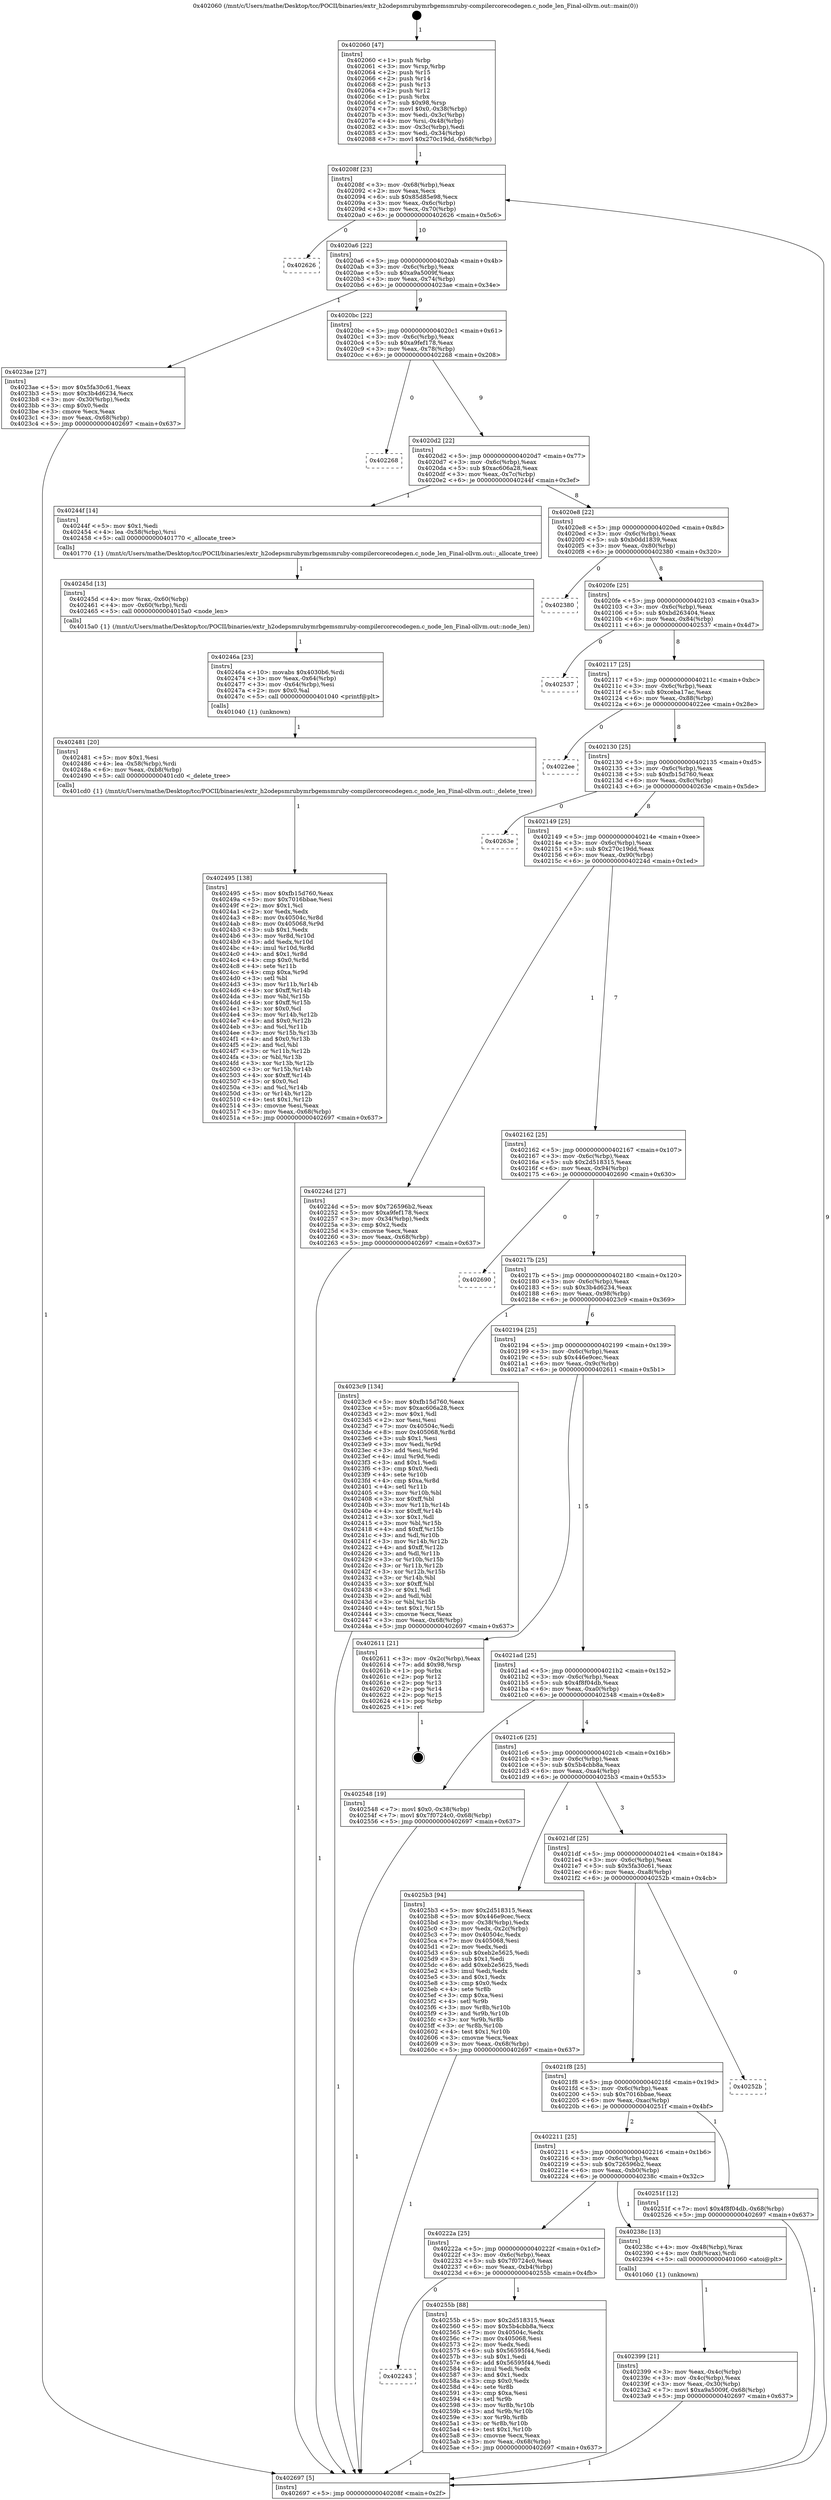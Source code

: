 digraph "0x402060" {
  label = "0x402060 (/mnt/c/Users/mathe/Desktop/tcc/POCII/binaries/extr_h2odepsmrubymrbgemsmruby-compilercorecodegen.c_node_len_Final-ollvm.out::main(0))"
  labelloc = "t"
  node[shape=record]

  Entry [label="",width=0.3,height=0.3,shape=circle,fillcolor=black,style=filled]
  "0x40208f" [label="{
     0x40208f [23]\l
     | [instrs]\l
     &nbsp;&nbsp;0x40208f \<+3\>: mov -0x68(%rbp),%eax\l
     &nbsp;&nbsp;0x402092 \<+2\>: mov %eax,%ecx\l
     &nbsp;&nbsp;0x402094 \<+6\>: sub $0x85d85e98,%ecx\l
     &nbsp;&nbsp;0x40209a \<+3\>: mov %eax,-0x6c(%rbp)\l
     &nbsp;&nbsp;0x40209d \<+3\>: mov %ecx,-0x70(%rbp)\l
     &nbsp;&nbsp;0x4020a0 \<+6\>: je 0000000000402626 \<main+0x5c6\>\l
  }"]
  "0x402626" [label="{
     0x402626\l
  }", style=dashed]
  "0x4020a6" [label="{
     0x4020a6 [22]\l
     | [instrs]\l
     &nbsp;&nbsp;0x4020a6 \<+5\>: jmp 00000000004020ab \<main+0x4b\>\l
     &nbsp;&nbsp;0x4020ab \<+3\>: mov -0x6c(%rbp),%eax\l
     &nbsp;&nbsp;0x4020ae \<+5\>: sub $0xa9a5009f,%eax\l
     &nbsp;&nbsp;0x4020b3 \<+3\>: mov %eax,-0x74(%rbp)\l
     &nbsp;&nbsp;0x4020b6 \<+6\>: je 00000000004023ae \<main+0x34e\>\l
  }"]
  Exit [label="",width=0.3,height=0.3,shape=circle,fillcolor=black,style=filled,peripheries=2]
  "0x4023ae" [label="{
     0x4023ae [27]\l
     | [instrs]\l
     &nbsp;&nbsp;0x4023ae \<+5\>: mov $0x5fa30c61,%eax\l
     &nbsp;&nbsp;0x4023b3 \<+5\>: mov $0x3b4d6234,%ecx\l
     &nbsp;&nbsp;0x4023b8 \<+3\>: mov -0x30(%rbp),%edx\l
     &nbsp;&nbsp;0x4023bb \<+3\>: cmp $0x0,%edx\l
     &nbsp;&nbsp;0x4023be \<+3\>: cmove %ecx,%eax\l
     &nbsp;&nbsp;0x4023c1 \<+3\>: mov %eax,-0x68(%rbp)\l
     &nbsp;&nbsp;0x4023c4 \<+5\>: jmp 0000000000402697 \<main+0x637\>\l
  }"]
  "0x4020bc" [label="{
     0x4020bc [22]\l
     | [instrs]\l
     &nbsp;&nbsp;0x4020bc \<+5\>: jmp 00000000004020c1 \<main+0x61\>\l
     &nbsp;&nbsp;0x4020c1 \<+3\>: mov -0x6c(%rbp),%eax\l
     &nbsp;&nbsp;0x4020c4 \<+5\>: sub $0xa9fef178,%eax\l
     &nbsp;&nbsp;0x4020c9 \<+3\>: mov %eax,-0x78(%rbp)\l
     &nbsp;&nbsp;0x4020cc \<+6\>: je 0000000000402268 \<main+0x208\>\l
  }"]
  "0x402243" [label="{
     0x402243\l
  }", style=dashed]
  "0x402268" [label="{
     0x402268\l
  }", style=dashed]
  "0x4020d2" [label="{
     0x4020d2 [22]\l
     | [instrs]\l
     &nbsp;&nbsp;0x4020d2 \<+5\>: jmp 00000000004020d7 \<main+0x77\>\l
     &nbsp;&nbsp;0x4020d7 \<+3\>: mov -0x6c(%rbp),%eax\l
     &nbsp;&nbsp;0x4020da \<+5\>: sub $0xac606a28,%eax\l
     &nbsp;&nbsp;0x4020df \<+3\>: mov %eax,-0x7c(%rbp)\l
     &nbsp;&nbsp;0x4020e2 \<+6\>: je 000000000040244f \<main+0x3ef\>\l
  }"]
  "0x40255b" [label="{
     0x40255b [88]\l
     | [instrs]\l
     &nbsp;&nbsp;0x40255b \<+5\>: mov $0x2d518315,%eax\l
     &nbsp;&nbsp;0x402560 \<+5\>: mov $0x5b4cbb8a,%ecx\l
     &nbsp;&nbsp;0x402565 \<+7\>: mov 0x40504c,%edx\l
     &nbsp;&nbsp;0x40256c \<+7\>: mov 0x405068,%esi\l
     &nbsp;&nbsp;0x402573 \<+2\>: mov %edx,%edi\l
     &nbsp;&nbsp;0x402575 \<+6\>: sub $0x56595f44,%edi\l
     &nbsp;&nbsp;0x40257b \<+3\>: sub $0x1,%edi\l
     &nbsp;&nbsp;0x40257e \<+6\>: add $0x56595f44,%edi\l
     &nbsp;&nbsp;0x402584 \<+3\>: imul %edi,%edx\l
     &nbsp;&nbsp;0x402587 \<+3\>: and $0x1,%edx\l
     &nbsp;&nbsp;0x40258a \<+3\>: cmp $0x0,%edx\l
     &nbsp;&nbsp;0x40258d \<+4\>: sete %r8b\l
     &nbsp;&nbsp;0x402591 \<+3\>: cmp $0xa,%esi\l
     &nbsp;&nbsp;0x402594 \<+4\>: setl %r9b\l
     &nbsp;&nbsp;0x402598 \<+3\>: mov %r8b,%r10b\l
     &nbsp;&nbsp;0x40259b \<+3\>: and %r9b,%r10b\l
     &nbsp;&nbsp;0x40259e \<+3\>: xor %r9b,%r8b\l
     &nbsp;&nbsp;0x4025a1 \<+3\>: or %r8b,%r10b\l
     &nbsp;&nbsp;0x4025a4 \<+4\>: test $0x1,%r10b\l
     &nbsp;&nbsp;0x4025a8 \<+3\>: cmovne %ecx,%eax\l
     &nbsp;&nbsp;0x4025ab \<+3\>: mov %eax,-0x68(%rbp)\l
     &nbsp;&nbsp;0x4025ae \<+5\>: jmp 0000000000402697 \<main+0x637\>\l
  }"]
  "0x40244f" [label="{
     0x40244f [14]\l
     | [instrs]\l
     &nbsp;&nbsp;0x40244f \<+5\>: mov $0x1,%edi\l
     &nbsp;&nbsp;0x402454 \<+4\>: lea -0x58(%rbp),%rsi\l
     &nbsp;&nbsp;0x402458 \<+5\>: call 0000000000401770 \<_allocate_tree\>\l
     | [calls]\l
     &nbsp;&nbsp;0x401770 \{1\} (/mnt/c/Users/mathe/Desktop/tcc/POCII/binaries/extr_h2odepsmrubymrbgemsmruby-compilercorecodegen.c_node_len_Final-ollvm.out::_allocate_tree)\l
  }"]
  "0x4020e8" [label="{
     0x4020e8 [22]\l
     | [instrs]\l
     &nbsp;&nbsp;0x4020e8 \<+5\>: jmp 00000000004020ed \<main+0x8d\>\l
     &nbsp;&nbsp;0x4020ed \<+3\>: mov -0x6c(%rbp),%eax\l
     &nbsp;&nbsp;0x4020f0 \<+5\>: sub $0xb0dd1839,%eax\l
     &nbsp;&nbsp;0x4020f5 \<+3\>: mov %eax,-0x80(%rbp)\l
     &nbsp;&nbsp;0x4020f8 \<+6\>: je 0000000000402380 \<main+0x320\>\l
  }"]
  "0x402495" [label="{
     0x402495 [138]\l
     | [instrs]\l
     &nbsp;&nbsp;0x402495 \<+5\>: mov $0xfb15d760,%eax\l
     &nbsp;&nbsp;0x40249a \<+5\>: mov $0x7016bbae,%esi\l
     &nbsp;&nbsp;0x40249f \<+2\>: mov $0x1,%cl\l
     &nbsp;&nbsp;0x4024a1 \<+2\>: xor %edx,%edx\l
     &nbsp;&nbsp;0x4024a3 \<+8\>: mov 0x40504c,%r8d\l
     &nbsp;&nbsp;0x4024ab \<+8\>: mov 0x405068,%r9d\l
     &nbsp;&nbsp;0x4024b3 \<+3\>: sub $0x1,%edx\l
     &nbsp;&nbsp;0x4024b6 \<+3\>: mov %r8d,%r10d\l
     &nbsp;&nbsp;0x4024b9 \<+3\>: add %edx,%r10d\l
     &nbsp;&nbsp;0x4024bc \<+4\>: imul %r10d,%r8d\l
     &nbsp;&nbsp;0x4024c0 \<+4\>: and $0x1,%r8d\l
     &nbsp;&nbsp;0x4024c4 \<+4\>: cmp $0x0,%r8d\l
     &nbsp;&nbsp;0x4024c8 \<+4\>: sete %r11b\l
     &nbsp;&nbsp;0x4024cc \<+4\>: cmp $0xa,%r9d\l
     &nbsp;&nbsp;0x4024d0 \<+3\>: setl %bl\l
     &nbsp;&nbsp;0x4024d3 \<+3\>: mov %r11b,%r14b\l
     &nbsp;&nbsp;0x4024d6 \<+4\>: xor $0xff,%r14b\l
     &nbsp;&nbsp;0x4024da \<+3\>: mov %bl,%r15b\l
     &nbsp;&nbsp;0x4024dd \<+4\>: xor $0xff,%r15b\l
     &nbsp;&nbsp;0x4024e1 \<+3\>: xor $0x0,%cl\l
     &nbsp;&nbsp;0x4024e4 \<+3\>: mov %r14b,%r12b\l
     &nbsp;&nbsp;0x4024e7 \<+4\>: and $0x0,%r12b\l
     &nbsp;&nbsp;0x4024eb \<+3\>: and %cl,%r11b\l
     &nbsp;&nbsp;0x4024ee \<+3\>: mov %r15b,%r13b\l
     &nbsp;&nbsp;0x4024f1 \<+4\>: and $0x0,%r13b\l
     &nbsp;&nbsp;0x4024f5 \<+2\>: and %cl,%bl\l
     &nbsp;&nbsp;0x4024f7 \<+3\>: or %r11b,%r12b\l
     &nbsp;&nbsp;0x4024fa \<+3\>: or %bl,%r13b\l
     &nbsp;&nbsp;0x4024fd \<+3\>: xor %r13b,%r12b\l
     &nbsp;&nbsp;0x402500 \<+3\>: or %r15b,%r14b\l
     &nbsp;&nbsp;0x402503 \<+4\>: xor $0xff,%r14b\l
     &nbsp;&nbsp;0x402507 \<+3\>: or $0x0,%cl\l
     &nbsp;&nbsp;0x40250a \<+3\>: and %cl,%r14b\l
     &nbsp;&nbsp;0x40250d \<+3\>: or %r14b,%r12b\l
     &nbsp;&nbsp;0x402510 \<+4\>: test $0x1,%r12b\l
     &nbsp;&nbsp;0x402514 \<+3\>: cmovne %esi,%eax\l
     &nbsp;&nbsp;0x402517 \<+3\>: mov %eax,-0x68(%rbp)\l
     &nbsp;&nbsp;0x40251a \<+5\>: jmp 0000000000402697 \<main+0x637\>\l
  }"]
  "0x402380" [label="{
     0x402380\l
  }", style=dashed]
  "0x4020fe" [label="{
     0x4020fe [25]\l
     | [instrs]\l
     &nbsp;&nbsp;0x4020fe \<+5\>: jmp 0000000000402103 \<main+0xa3\>\l
     &nbsp;&nbsp;0x402103 \<+3\>: mov -0x6c(%rbp),%eax\l
     &nbsp;&nbsp;0x402106 \<+5\>: sub $0xbd263404,%eax\l
     &nbsp;&nbsp;0x40210b \<+6\>: mov %eax,-0x84(%rbp)\l
     &nbsp;&nbsp;0x402111 \<+6\>: je 0000000000402537 \<main+0x4d7\>\l
  }"]
  "0x402481" [label="{
     0x402481 [20]\l
     | [instrs]\l
     &nbsp;&nbsp;0x402481 \<+5\>: mov $0x1,%esi\l
     &nbsp;&nbsp;0x402486 \<+4\>: lea -0x58(%rbp),%rdi\l
     &nbsp;&nbsp;0x40248a \<+6\>: mov %eax,-0xb8(%rbp)\l
     &nbsp;&nbsp;0x402490 \<+5\>: call 0000000000401cd0 \<_delete_tree\>\l
     | [calls]\l
     &nbsp;&nbsp;0x401cd0 \{1\} (/mnt/c/Users/mathe/Desktop/tcc/POCII/binaries/extr_h2odepsmrubymrbgemsmruby-compilercorecodegen.c_node_len_Final-ollvm.out::_delete_tree)\l
  }"]
  "0x402537" [label="{
     0x402537\l
  }", style=dashed]
  "0x402117" [label="{
     0x402117 [25]\l
     | [instrs]\l
     &nbsp;&nbsp;0x402117 \<+5\>: jmp 000000000040211c \<main+0xbc\>\l
     &nbsp;&nbsp;0x40211c \<+3\>: mov -0x6c(%rbp),%eax\l
     &nbsp;&nbsp;0x40211f \<+5\>: sub $0xceba17ac,%eax\l
     &nbsp;&nbsp;0x402124 \<+6\>: mov %eax,-0x88(%rbp)\l
     &nbsp;&nbsp;0x40212a \<+6\>: je 00000000004022ee \<main+0x28e\>\l
  }"]
  "0x40246a" [label="{
     0x40246a [23]\l
     | [instrs]\l
     &nbsp;&nbsp;0x40246a \<+10\>: movabs $0x4030b6,%rdi\l
     &nbsp;&nbsp;0x402474 \<+3\>: mov %eax,-0x64(%rbp)\l
     &nbsp;&nbsp;0x402477 \<+3\>: mov -0x64(%rbp),%esi\l
     &nbsp;&nbsp;0x40247a \<+2\>: mov $0x0,%al\l
     &nbsp;&nbsp;0x40247c \<+5\>: call 0000000000401040 \<printf@plt\>\l
     | [calls]\l
     &nbsp;&nbsp;0x401040 \{1\} (unknown)\l
  }"]
  "0x4022ee" [label="{
     0x4022ee\l
  }", style=dashed]
  "0x402130" [label="{
     0x402130 [25]\l
     | [instrs]\l
     &nbsp;&nbsp;0x402130 \<+5\>: jmp 0000000000402135 \<main+0xd5\>\l
     &nbsp;&nbsp;0x402135 \<+3\>: mov -0x6c(%rbp),%eax\l
     &nbsp;&nbsp;0x402138 \<+5\>: sub $0xfb15d760,%eax\l
     &nbsp;&nbsp;0x40213d \<+6\>: mov %eax,-0x8c(%rbp)\l
     &nbsp;&nbsp;0x402143 \<+6\>: je 000000000040263e \<main+0x5de\>\l
  }"]
  "0x40245d" [label="{
     0x40245d [13]\l
     | [instrs]\l
     &nbsp;&nbsp;0x40245d \<+4\>: mov %rax,-0x60(%rbp)\l
     &nbsp;&nbsp;0x402461 \<+4\>: mov -0x60(%rbp),%rdi\l
     &nbsp;&nbsp;0x402465 \<+5\>: call 00000000004015a0 \<node_len\>\l
     | [calls]\l
     &nbsp;&nbsp;0x4015a0 \{1\} (/mnt/c/Users/mathe/Desktop/tcc/POCII/binaries/extr_h2odepsmrubymrbgemsmruby-compilercorecodegen.c_node_len_Final-ollvm.out::node_len)\l
  }"]
  "0x40263e" [label="{
     0x40263e\l
  }", style=dashed]
  "0x402149" [label="{
     0x402149 [25]\l
     | [instrs]\l
     &nbsp;&nbsp;0x402149 \<+5\>: jmp 000000000040214e \<main+0xee\>\l
     &nbsp;&nbsp;0x40214e \<+3\>: mov -0x6c(%rbp),%eax\l
     &nbsp;&nbsp;0x402151 \<+5\>: sub $0x270c19dd,%eax\l
     &nbsp;&nbsp;0x402156 \<+6\>: mov %eax,-0x90(%rbp)\l
     &nbsp;&nbsp;0x40215c \<+6\>: je 000000000040224d \<main+0x1ed\>\l
  }"]
  "0x402399" [label="{
     0x402399 [21]\l
     | [instrs]\l
     &nbsp;&nbsp;0x402399 \<+3\>: mov %eax,-0x4c(%rbp)\l
     &nbsp;&nbsp;0x40239c \<+3\>: mov -0x4c(%rbp),%eax\l
     &nbsp;&nbsp;0x40239f \<+3\>: mov %eax,-0x30(%rbp)\l
     &nbsp;&nbsp;0x4023a2 \<+7\>: movl $0xa9a5009f,-0x68(%rbp)\l
     &nbsp;&nbsp;0x4023a9 \<+5\>: jmp 0000000000402697 \<main+0x637\>\l
  }"]
  "0x40224d" [label="{
     0x40224d [27]\l
     | [instrs]\l
     &nbsp;&nbsp;0x40224d \<+5\>: mov $0x726596b2,%eax\l
     &nbsp;&nbsp;0x402252 \<+5\>: mov $0xa9fef178,%ecx\l
     &nbsp;&nbsp;0x402257 \<+3\>: mov -0x34(%rbp),%edx\l
     &nbsp;&nbsp;0x40225a \<+3\>: cmp $0x2,%edx\l
     &nbsp;&nbsp;0x40225d \<+3\>: cmovne %ecx,%eax\l
     &nbsp;&nbsp;0x402260 \<+3\>: mov %eax,-0x68(%rbp)\l
     &nbsp;&nbsp;0x402263 \<+5\>: jmp 0000000000402697 \<main+0x637\>\l
  }"]
  "0x402162" [label="{
     0x402162 [25]\l
     | [instrs]\l
     &nbsp;&nbsp;0x402162 \<+5\>: jmp 0000000000402167 \<main+0x107\>\l
     &nbsp;&nbsp;0x402167 \<+3\>: mov -0x6c(%rbp),%eax\l
     &nbsp;&nbsp;0x40216a \<+5\>: sub $0x2d518315,%eax\l
     &nbsp;&nbsp;0x40216f \<+6\>: mov %eax,-0x94(%rbp)\l
     &nbsp;&nbsp;0x402175 \<+6\>: je 0000000000402690 \<main+0x630\>\l
  }"]
  "0x402697" [label="{
     0x402697 [5]\l
     | [instrs]\l
     &nbsp;&nbsp;0x402697 \<+5\>: jmp 000000000040208f \<main+0x2f\>\l
  }"]
  "0x402060" [label="{
     0x402060 [47]\l
     | [instrs]\l
     &nbsp;&nbsp;0x402060 \<+1\>: push %rbp\l
     &nbsp;&nbsp;0x402061 \<+3\>: mov %rsp,%rbp\l
     &nbsp;&nbsp;0x402064 \<+2\>: push %r15\l
     &nbsp;&nbsp;0x402066 \<+2\>: push %r14\l
     &nbsp;&nbsp;0x402068 \<+2\>: push %r13\l
     &nbsp;&nbsp;0x40206a \<+2\>: push %r12\l
     &nbsp;&nbsp;0x40206c \<+1\>: push %rbx\l
     &nbsp;&nbsp;0x40206d \<+7\>: sub $0x98,%rsp\l
     &nbsp;&nbsp;0x402074 \<+7\>: movl $0x0,-0x38(%rbp)\l
     &nbsp;&nbsp;0x40207b \<+3\>: mov %edi,-0x3c(%rbp)\l
     &nbsp;&nbsp;0x40207e \<+4\>: mov %rsi,-0x48(%rbp)\l
     &nbsp;&nbsp;0x402082 \<+3\>: mov -0x3c(%rbp),%edi\l
     &nbsp;&nbsp;0x402085 \<+3\>: mov %edi,-0x34(%rbp)\l
     &nbsp;&nbsp;0x402088 \<+7\>: movl $0x270c19dd,-0x68(%rbp)\l
  }"]
  "0x40222a" [label="{
     0x40222a [25]\l
     | [instrs]\l
     &nbsp;&nbsp;0x40222a \<+5\>: jmp 000000000040222f \<main+0x1cf\>\l
     &nbsp;&nbsp;0x40222f \<+3\>: mov -0x6c(%rbp),%eax\l
     &nbsp;&nbsp;0x402232 \<+5\>: sub $0x7f0724c0,%eax\l
     &nbsp;&nbsp;0x402237 \<+6\>: mov %eax,-0xb4(%rbp)\l
     &nbsp;&nbsp;0x40223d \<+6\>: je 000000000040255b \<main+0x4fb\>\l
  }"]
  "0x402690" [label="{
     0x402690\l
  }", style=dashed]
  "0x40217b" [label="{
     0x40217b [25]\l
     | [instrs]\l
     &nbsp;&nbsp;0x40217b \<+5\>: jmp 0000000000402180 \<main+0x120\>\l
     &nbsp;&nbsp;0x402180 \<+3\>: mov -0x6c(%rbp),%eax\l
     &nbsp;&nbsp;0x402183 \<+5\>: sub $0x3b4d6234,%eax\l
     &nbsp;&nbsp;0x402188 \<+6\>: mov %eax,-0x98(%rbp)\l
     &nbsp;&nbsp;0x40218e \<+6\>: je 00000000004023c9 \<main+0x369\>\l
  }"]
  "0x40238c" [label="{
     0x40238c [13]\l
     | [instrs]\l
     &nbsp;&nbsp;0x40238c \<+4\>: mov -0x48(%rbp),%rax\l
     &nbsp;&nbsp;0x402390 \<+4\>: mov 0x8(%rax),%rdi\l
     &nbsp;&nbsp;0x402394 \<+5\>: call 0000000000401060 \<atoi@plt\>\l
     | [calls]\l
     &nbsp;&nbsp;0x401060 \{1\} (unknown)\l
  }"]
  "0x4023c9" [label="{
     0x4023c9 [134]\l
     | [instrs]\l
     &nbsp;&nbsp;0x4023c9 \<+5\>: mov $0xfb15d760,%eax\l
     &nbsp;&nbsp;0x4023ce \<+5\>: mov $0xac606a28,%ecx\l
     &nbsp;&nbsp;0x4023d3 \<+2\>: mov $0x1,%dl\l
     &nbsp;&nbsp;0x4023d5 \<+2\>: xor %esi,%esi\l
     &nbsp;&nbsp;0x4023d7 \<+7\>: mov 0x40504c,%edi\l
     &nbsp;&nbsp;0x4023de \<+8\>: mov 0x405068,%r8d\l
     &nbsp;&nbsp;0x4023e6 \<+3\>: sub $0x1,%esi\l
     &nbsp;&nbsp;0x4023e9 \<+3\>: mov %edi,%r9d\l
     &nbsp;&nbsp;0x4023ec \<+3\>: add %esi,%r9d\l
     &nbsp;&nbsp;0x4023ef \<+4\>: imul %r9d,%edi\l
     &nbsp;&nbsp;0x4023f3 \<+3\>: and $0x1,%edi\l
     &nbsp;&nbsp;0x4023f6 \<+3\>: cmp $0x0,%edi\l
     &nbsp;&nbsp;0x4023f9 \<+4\>: sete %r10b\l
     &nbsp;&nbsp;0x4023fd \<+4\>: cmp $0xa,%r8d\l
     &nbsp;&nbsp;0x402401 \<+4\>: setl %r11b\l
     &nbsp;&nbsp;0x402405 \<+3\>: mov %r10b,%bl\l
     &nbsp;&nbsp;0x402408 \<+3\>: xor $0xff,%bl\l
     &nbsp;&nbsp;0x40240b \<+3\>: mov %r11b,%r14b\l
     &nbsp;&nbsp;0x40240e \<+4\>: xor $0xff,%r14b\l
     &nbsp;&nbsp;0x402412 \<+3\>: xor $0x1,%dl\l
     &nbsp;&nbsp;0x402415 \<+3\>: mov %bl,%r15b\l
     &nbsp;&nbsp;0x402418 \<+4\>: and $0xff,%r15b\l
     &nbsp;&nbsp;0x40241c \<+3\>: and %dl,%r10b\l
     &nbsp;&nbsp;0x40241f \<+3\>: mov %r14b,%r12b\l
     &nbsp;&nbsp;0x402422 \<+4\>: and $0xff,%r12b\l
     &nbsp;&nbsp;0x402426 \<+3\>: and %dl,%r11b\l
     &nbsp;&nbsp;0x402429 \<+3\>: or %r10b,%r15b\l
     &nbsp;&nbsp;0x40242c \<+3\>: or %r11b,%r12b\l
     &nbsp;&nbsp;0x40242f \<+3\>: xor %r12b,%r15b\l
     &nbsp;&nbsp;0x402432 \<+3\>: or %r14b,%bl\l
     &nbsp;&nbsp;0x402435 \<+3\>: xor $0xff,%bl\l
     &nbsp;&nbsp;0x402438 \<+3\>: or $0x1,%dl\l
     &nbsp;&nbsp;0x40243b \<+2\>: and %dl,%bl\l
     &nbsp;&nbsp;0x40243d \<+3\>: or %bl,%r15b\l
     &nbsp;&nbsp;0x402440 \<+4\>: test $0x1,%r15b\l
     &nbsp;&nbsp;0x402444 \<+3\>: cmovne %ecx,%eax\l
     &nbsp;&nbsp;0x402447 \<+3\>: mov %eax,-0x68(%rbp)\l
     &nbsp;&nbsp;0x40244a \<+5\>: jmp 0000000000402697 \<main+0x637\>\l
  }"]
  "0x402194" [label="{
     0x402194 [25]\l
     | [instrs]\l
     &nbsp;&nbsp;0x402194 \<+5\>: jmp 0000000000402199 \<main+0x139\>\l
     &nbsp;&nbsp;0x402199 \<+3\>: mov -0x6c(%rbp),%eax\l
     &nbsp;&nbsp;0x40219c \<+5\>: sub $0x446e9cec,%eax\l
     &nbsp;&nbsp;0x4021a1 \<+6\>: mov %eax,-0x9c(%rbp)\l
     &nbsp;&nbsp;0x4021a7 \<+6\>: je 0000000000402611 \<main+0x5b1\>\l
  }"]
  "0x402211" [label="{
     0x402211 [25]\l
     | [instrs]\l
     &nbsp;&nbsp;0x402211 \<+5\>: jmp 0000000000402216 \<main+0x1b6\>\l
     &nbsp;&nbsp;0x402216 \<+3\>: mov -0x6c(%rbp),%eax\l
     &nbsp;&nbsp;0x402219 \<+5\>: sub $0x726596b2,%eax\l
     &nbsp;&nbsp;0x40221e \<+6\>: mov %eax,-0xb0(%rbp)\l
     &nbsp;&nbsp;0x402224 \<+6\>: je 000000000040238c \<main+0x32c\>\l
  }"]
  "0x402611" [label="{
     0x402611 [21]\l
     | [instrs]\l
     &nbsp;&nbsp;0x402611 \<+3\>: mov -0x2c(%rbp),%eax\l
     &nbsp;&nbsp;0x402614 \<+7\>: add $0x98,%rsp\l
     &nbsp;&nbsp;0x40261b \<+1\>: pop %rbx\l
     &nbsp;&nbsp;0x40261c \<+2\>: pop %r12\l
     &nbsp;&nbsp;0x40261e \<+2\>: pop %r13\l
     &nbsp;&nbsp;0x402620 \<+2\>: pop %r14\l
     &nbsp;&nbsp;0x402622 \<+2\>: pop %r15\l
     &nbsp;&nbsp;0x402624 \<+1\>: pop %rbp\l
     &nbsp;&nbsp;0x402625 \<+1\>: ret\l
  }"]
  "0x4021ad" [label="{
     0x4021ad [25]\l
     | [instrs]\l
     &nbsp;&nbsp;0x4021ad \<+5\>: jmp 00000000004021b2 \<main+0x152\>\l
     &nbsp;&nbsp;0x4021b2 \<+3\>: mov -0x6c(%rbp),%eax\l
     &nbsp;&nbsp;0x4021b5 \<+5\>: sub $0x4f8f04db,%eax\l
     &nbsp;&nbsp;0x4021ba \<+6\>: mov %eax,-0xa0(%rbp)\l
     &nbsp;&nbsp;0x4021c0 \<+6\>: je 0000000000402548 \<main+0x4e8\>\l
  }"]
  "0x40251f" [label="{
     0x40251f [12]\l
     | [instrs]\l
     &nbsp;&nbsp;0x40251f \<+7\>: movl $0x4f8f04db,-0x68(%rbp)\l
     &nbsp;&nbsp;0x402526 \<+5\>: jmp 0000000000402697 \<main+0x637\>\l
  }"]
  "0x402548" [label="{
     0x402548 [19]\l
     | [instrs]\l
     &nbsp;&nbsp;0x402548 \<+7\>: movl $0x0,-0x38(%rbp)\l
     &nbsp;&nbsp;0x40254f \<+7\>: movl $0x7f0724c0,-0x68(%rbp)\l
     &nbsp;&nbsp;0x402556 \<+5\>: jmp 0000000000402697 \<main+0x637\>\l
  }"]
  "0x4021c6" [label="{
     0x4021c6 [25]\l
     | [instrs]\l
     &nbsp;&nbsp;0x4021c6 \<+5\>: jmp 00000000004021cb \<main+0x16b\>\l
     &nbsp;&nbsp;0x4021cb \<+3\>: mov -0x6c(%rbp),%eax\l
     &nbsp;&nbsp;0x4021ce \<+5\>: sub $0x5b4cbb8a,%eax\l
     &nbsp;&nbsp;0x4021d3 \<+6\>: mov %eax,-0xa4(%rbp)\l
     &nbsp;&nbsp;0x4021d9 \<+6\>: je 00000000004025b3 \<main+0x553\>\l
  }"]
  "0x4021f8" [label="{
     0x4021f8 [25]\l
     | [instrs]\l
     &nbsp;&nbsp;0x4021f8 \<+5\>: jmp 00000000004021fd \<main+0x19d\>\l
     &nbsp;&nbsp;0x4021fd \<+3\>: mov -0x6c(%rbp),%eax\l
     &nbsp;&nbsp;0x402200 \<+5\>: sub $0x7016bbae,%eax\l
     &nbsp;&nbsp;0x402205 \<+6\>: mov %eax,-0xac(%rbp)\l
     &nbsp;&nbsp;0x40220b \<+6\>: je 000000000040251f \<main+0x4bf\>\l
  }"]
  "0x4025b3" [label="{
     0x4025b3 [94]\l
     | [instrs]\l
     &nbsp;&nbsp;0x4025b3 \<+5\>: mov $0x2d518315,%eax\l
     &nbsp;&nbsp;0x4025b8 \<+5\>: mov $0x446e9cec,%ecx\l
     &nbsp;&nbsp;0x4025bd \<+3\>: mov -0x38(%rbp),%edx\l
     &nbsp;&nbsp;0x4025c0 \<+3\>: mov %edx,-0x2c(%rbp)\l
     &nbsp;&nbsp;0x4025c3 \<+7\>: mov 0x40504c,%edx\l
     &nbsp;&nbsp;0x4025ca \<+7\>: mov 0x405068,%esi\l
     &nbsp;&nbsp;0x4025d1 \<+2\>: mov %edx,%edi\l
     &nbsp;&nbsp;0x4025d3 \<+6\>: sub $0xeb2e5625,%edi\l
     &nbsp;&nbsp;0x4025d9 \<+3\>: sub $0x1,%edi\l
     &nbsp;&nbsp;0x4025dc \<+6\>: add $0xeb2e5625,%edi\l
     &nbsp;&nbsp;0x4025e2 \<+3\>: imul %edi,%edx\l
     &nbsp;&nbsp;0x4025e5 \<+3\>: and $0x1,%edx\l
     &nbsp;&nbsp;0x4025e8 \<+3\>: cmp $0x0,%edx\l
     &nbsp;&nbsp;0x4025eb \<+4\>: sete %r8b\l
     &nbsp;&nbsp;0x4025ef \<+3\>: cmp $0xa,%esi\l
     &nbsp;&nbsp;0x4025f2 \<+4\>: setl %r9b\l
     &nbsp;&nbsp;0x4025f6 \<+3\>: mov %r8b,%r10b\l
     &nbsp;&nbsp;0x4025f9 \<+3\>: and %r9b,%r10b\l
     &nbsp;&nbsp;0x4025fc \<+3\>: xor %r9b,%r8b\l
     &nbsp;&nbsp;0x4025ff \<+3\>: or %r8b,%r10b\l
     &nbsp;&nbsp;0x402602 \<+4\>: test $0x1,%r10b\l
     &nbsp;&nbsp;0x402606 \<+3\>: cmovne %ecx,%eax\l
     &nbsp;&nbsp;0x402609 \<+3\>: mov %eax,-0x68(%rbp)\l
     &nbsp;&nbsp;0x40260c \<+5\>: jmp 0000000000402697 \<main+0x637\>\l
  }"]
  "0x4021df" [label="{
     0x4021df [25]\l
     | [instrs]\l
     &nbsp;&nbsp;0x4021df \<+5\>: jmp 00000000004021e4 \<main+0x184\>\l
     &nbsp;&nbsp;0x4021e4 \<+3\>: mov -0x6c(%rbp),%eax\l
     &nbsp;&nbsp;0x4021e7 \<+5\>: sub $0x5fa30c61,%eax\l
     &nbsp;&nbsp;0x4021ec \<+6\>: mov %eax,-0xa8(%rbp)\l
     &nbsp;&nbsp;0x4021f2 \<+6\>: je 000000000040252b \<main+0x4cb\>\l
  }"]
  "0x40252b" [label="{
     0x40252b\l
  }", style=dashed]
  Entry -> "0x402060" [label=" 1"]
  "0x40208f" -> "0x402626" [label=" 0"]
  "0x40208f" -> "0x4020a6" [label=" 10"]
  "0x402611" -> Exit [label=" 1"]
  "0x4020a6" -> "0x4023ae" [label=" 1"]
  "0x4020a6" -> "0x4020bc" [label=" 9"]
  "0x4025b3" -> "0x402697" [label=" 1"]
  "0x4020bc" -> "0x402268" [label=" 0"]
  "0x4020bc" -> "0x4020d2" [label=" 9"]
  "0x40255b" -> "0x402697" [label=" 1"]
  "0x4020d2" -> "0x40244f" [label=" 1"]
  "0x4020d2" -> "0x4020e8" [label=" 8"]
  "0x40222a" -> "0x402243" [label=" 0"]
  "0x4020e8" -> "0x402380" [label=" 0"]
  "0x4020e8" -> "0x4020fe" [label=" 8"]
  "0x40222a" -> "0x40255b" [label=" 1"]
  "0x4020fe" -> "0x402537" [label=" 0"]
  "0x4020fe" -> "0x402117" [label=" 8"]
  "0x402548" -> "0x402697" [label=" 1"]
  "0x402117" -> "0x4022ee" [label=" 0"]
  "0x402117" -> "0x402130" [label=" 8"]
  "0x40251f" -> "0x402697" [label=" 1"]
  "0x402130" -> "0x40263e" [label=" 0"]
  "0x402130" -> "0x402149" [label=" 8"]
  "0x402495" -> "0x402697" [label=" 1"]
  "0x402149" -> "0x40224d" [label=" 1"]
  "0x402149" -> "0x402162" [label=" 7"]
  "0x40224d" -> "0x402697" [label=" 1"]
  "0x402060" -> "0x40208f" [label=" 1"]
  "0x402697" -> "0x40208f" [label=" 9"]
  "0x402481" -> "0x402495" [label=" 1"]
  "0x402162" -> "0x402690" [label=" 0"]
  "0x402162" -> "0x40217b" [label=" 7"]
  "0x40246a" -> "0x402481" [label=" 1"]
  "0x40217b" -> "0x4023c9" [label=" 1"]
  "0x40217b" -> "0x402194" [label=" 6"]
  "0x40245d" -> "0x40246a" [label=" 1"]
  "0x402194" -> "0x402611" [label=" 1"]
  "0x402194" -> "0x4021ad" [label=" 5"]
  "0x4023c9" -> "0x402697" [label=" 1"]
  "0x4021ad" -> "0x402548" [label=" 1"]
  "0x4021ad" -> "0x4021c6" [label=" 4"]
  "0x4023ae" -> "0x402697" [label=" 1"]
  "0x4021c6" -> "0x4025b3" [label=" 1"]
  "0x4021c6" -> "0x4021df" [label=" 3"]
  "0x40238c" -> "0x402399" [label=" 1"]
  "0x4021df" -> "0x40252b" [label=" 0"]
  "0x4021df" -> "0x4021f8" [label=" 3"]
  "0x402399" -> "0x402697" [label=" 1"]
  "0x4021f8" -> "0x40251f" [label=" 1"]
  "0x4021f8" -> "0x402211" [label=" 2"]
  "0x40244f" -> "0x40245d" [label=" 1"]
  "0x402211" -> "0x40238c" [label=" 1"]
  "0x402211" -> "0x40222a" [label=" 1"]
}
